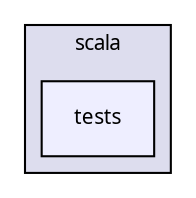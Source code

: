 digraph "src/kernel/parsers/scala/tests" {
  compound=true
  node [ fontsize="10", fontname="Sans"];
  edge [ labelfontsize="10", labelfontname="Sans"];
  subgraph clusterdir_e7917108e414bdcc25389ebfe2818288 {
    graph [ bgcolor="#ddddee", pencolor="black", label="scala" fontname="Sans", fontsize="10", URL="dir_e7917108e414bdcc25389ebfe2818288.html"]
  dir_0f52f572e3d030daf4a616c3e7c5bb6a [shape=box, label="tests", style="filled", fillcolor="#eeeeff", pencolor="black", URL="dir_0f52f572e3d030daf4a616c3e7c5bb6a.html"];
  }
}
